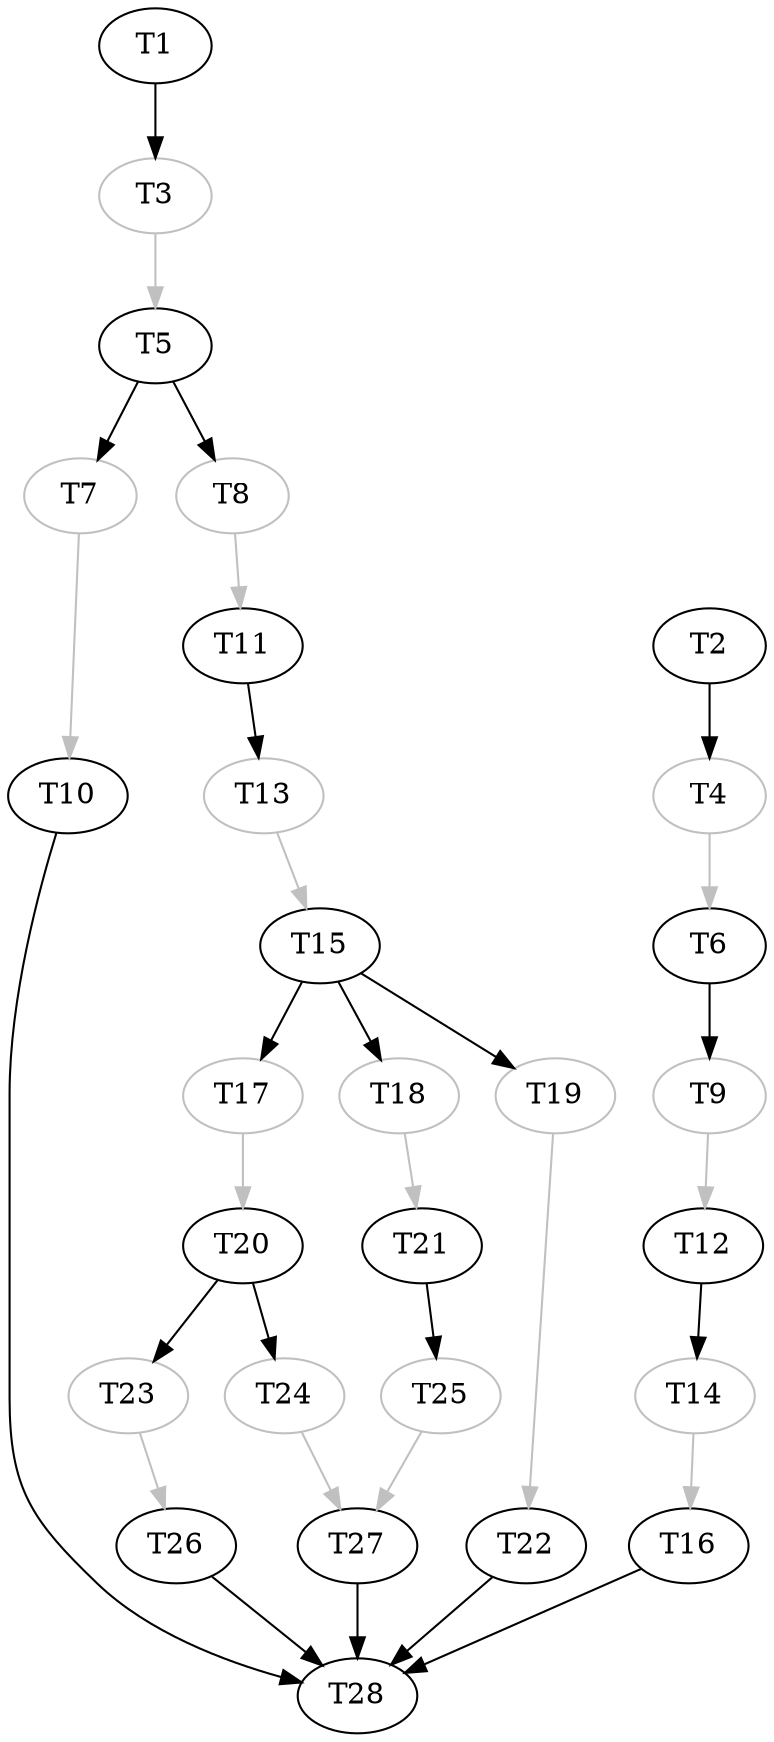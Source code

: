 digraph DAG_Schedule {
  T1 [size="125", overhead="0.08", color="black"]
  T1 -> T3 [size="125", color="black"]
  T2 [size="232", overhead="0.06", color="black"]
  T2 -> T4 [size="232", color="black"]
  T3 [size="0", overhead="0.1", color="grey"]
  T3 -> T5 [size="0", color="grey"]
  T4 [size="0", overhead="0.1", color="grey"]
  T4 -> T6 [size="0", color="grey"]
  T5 [size="69", overhead="0.03", color="black"]
  T5 -> T7 [size="69", color="black"]
  T5 -> T8 [size="69", color="black"]
  T6 [size="290", overhead="0.01", color="black"]
  T6 -> T9 [size="290", color="black"]
  T7 [size="0", overhead="0.1", color="grey"]
  T7 -> T10 [size="0", color="grey"]
  T8 [size="0", overhead="0.1", color="grey"]
  T8 -> T11 [size="0", color="grey"]
  T9 [size="0", overhead="0.1", color="grey"]
  T9 -> T12 [size="0", color="grey"]
  T10 [size="0", overhead="0.06", color="black"]
  T10 -> T28 [size="0", color="black"]
  T11 [size="134", overhead="0.19", color="black"]
  T11 -> T13 [size="134", color="black"]
  T12 [size="9", overhead="0.13", color="black"]
  T12 -> T14 [size="9", color="black"]
  T13 [size="0", overhead="0.1", color="grey"]
  T13 -> T15 [size="0", color="grey"]
  T14 [size="0", overhead="0.1", color="grey"]
  T14 -> T16 [size="0", color="grey"]
  T15 [size="103", overhead="0.18", color="black"]
  T15 -> T17 [size="103", color="black"]
  T15 -> T18 [size="103", color="black"]
  T15 -> T19 [size="103", color="black"]
  T16 [size="101", overhead="0.1", color="black"]
  T16 -> T28 [size="101", color="black"]
  T17 [size="0", overhead="0.1", color="grey"]
  T17 -> T20 [size="0", color="grey"]
  T18 [size="0", overhead="0.1", color="grey"]
  T18 -> T21 [size="0", color="grey"]
  T19 [size="0", overhead="0.1", color="grey"]
  T19 -> T22 [size="0", color="grey"]
  T20 [size="368", overhead="0.12", color="black"]
  T20 -> T23 [size="368", color="black"]
  T20 -> T24 [size="368", color="black"]
  T21 [size="12", overhead="0.14", color="black"]
  T21 -> T25 [size="12", color="black"]
  T22 [size="8", overhead="0.11", color="black"]
  T22 -> T28 [size="8", color="black"]
  T23 [size="0", overhead="0.1", color="grey"]
  T23 -> T26 [size="0", color="grey"]
  T24 [size="0", overhead="0.1", color="grey"]
  T24 -> T27 [size="0", color="grey"]
  T25 [size="0", overhead="0.1", color="grey"]
  T25 -> T27 [size="0", color="grey"]
  T26 [size="1", overhead="0.05", color="black"]
  T26 -> T28 [size="1", color="black"]
  T27 [size="368", overhead="0.1", color="black"]
  T27 -> T28 [size="368", color="black"]
  T28 [size="0", overhead="0.1", color="black"]
}
